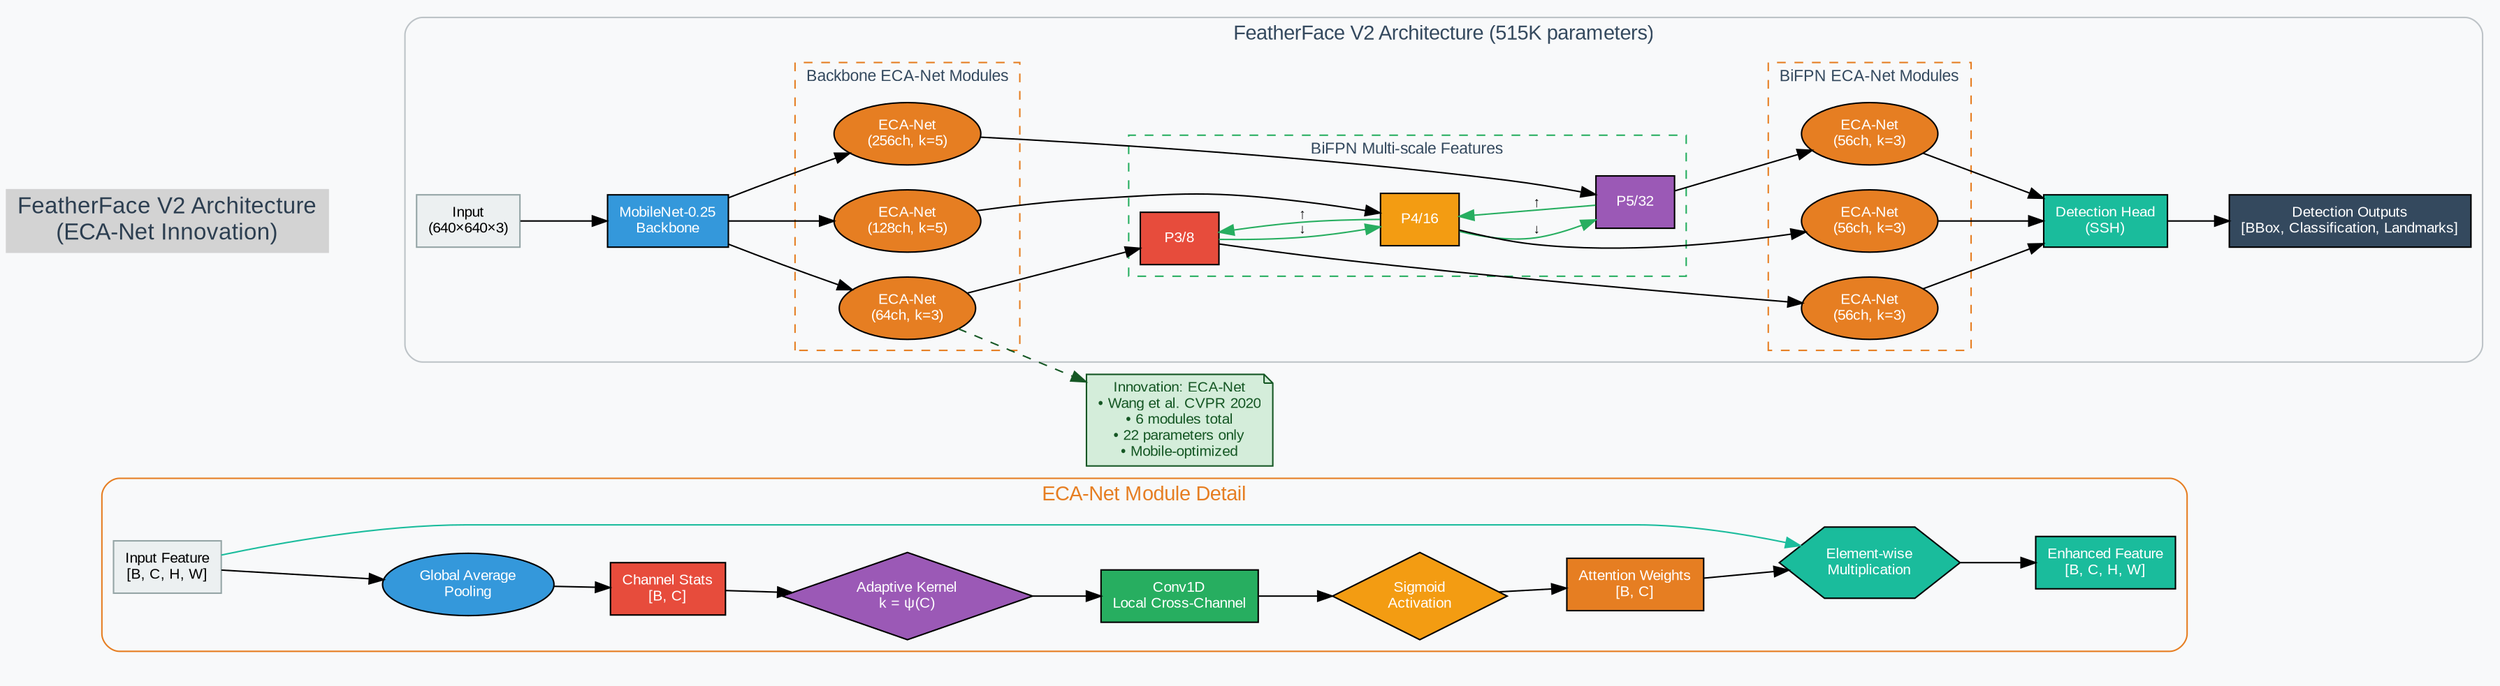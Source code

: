 digraph FeatherFaceV2ECAClean {
    // Global settings - Paysage horizontal
    rankdir=LR
    bgcolor="#f8f9fa"
    fontname="Arial"
    fontsize=12
    
    // Node defaults
    node [fontname="Arial", fontsize=10, shape=box, style=filled]
    edge [fontname="Arial", fontsize=9]
    
    // Title
    title [label="FeatherFace V2 Architecture\n(ECA-Net Innovation)", 
           shape=plaintext, fontsize=16, fontcolor="#2c3e50"]
    
    // (a) FeatherFace V2 ECA-Net Main Architecture
    subgraph cluster_main {
        label="FeatherFace V2 Architecture (515K parameters)"
        fontsize=14
        fontcolor="#34495e"
        color="#bdc3c7"
        style=rounded
        
        // Input
        input [label="Input\n(640×640×3)", fillcolor="#ecf0f1", color="#95a5a6"]
        
        // Backbone
        backbone [label="MobileNet-0.25\nBackbone", fillcolor="#3498db", fontcolor="white"]
        
        // ECA-Net modules on backbone features
        subgraph cluster_backbone_eca {
            label="Backbone ECA-Net Modules"
            fontsize=11
            color="#e67e22"
            style=dashed
            
            eca_bb_0 [label="ECA-Net\n(64ch, k=3)", fillcolor="#e67e22", fontcolor="white", shape=ellipse]
            eca_bb_1 [label="ECA-Net\n(128ch, k=5)", fillcolor="#e67e22", fontcolor="white", shape=ellipse] 
            eca_bb_2 [label="ECA-Net\n(256ch, k=5)", fillcolor="#e67e22", fontcolor="white", shape=ellipse]
        }
        
        // BiFPN Feature Pyramid
        subgraph cluster_fpn {
            label="BiFPN Multi-scale Features"
            fontsize=11
            color="#27ae60"
            style=dashed
            
            p3 [label="P3/8", fillcolor="#e74c3c", fontcolor="white"]
            p4 [label="P4/16", fillcolor="#f39c12", fontcolor="white"] 
            p5 [label="P5/32", fillcolor="#9b59b6", fontcolor="white"]
            
            // BiFPN connections
            p3 -> p4 [label="↓", color="#27ae60"]
            p4 -> p5 [label="↓", color="#27ae60"]
            p5 -> p4 [label="↑", color="#27ae60"]
            p4 -> p3 [label="↑", color="#27ae60"]
        }
        
        // ECA-Net modules on BiFPN features
        subgraph cluster_bifpn_eca {
            label="BiFPN ECA-Net Modules"
            fontsize=11
            color="#e67e22"
            style=dashed
            
            eca_bif_0 [label="ECA-Net\n(56ch, k=3)", fillcolor="#e67e22", fontcolor="white", shape=ellipse]
            eca_bif_1 [label="ECA-Net\n(56ch, k=3)", fillcolor="#e67e22", fontcolor="white", shape=ellipse]
            eca_bif_2 [label="ECA-Net\n(56ch, k=3)", fillcolor="#e67e22", fontcolor="white", shape=ellipse]
        }
        
        // Detection heads
        det_head [label="Detection Head\n(SSH)", fillcolor="#1abc9c", fontcolor="white"]
        
        // Outputs
        outputs [label="Detection Outputs\n[BBox, Classification, Landmarks]", 
                fillcolor="#34495e", fontcolor="white"]
        
        // Main flow - FeatherFace V2 ECA Architecture
        input -> backbone
        backbone -> eca_bb_0
        backbone -> eca_bb_1  
        backbone -> eca_bb_2
        
        eca_bb_0 -> p3
        eca_bb_1 -> p4
        eca_bb_2 -> p5
        
        p3 -> eca_bif_0
        p4 -> eca_bif_1
        p5 -> eca_bif_2
        
        eca_bif_0 -> det_head
        eca_bif_1 -> det_head
        eca_bif_2 -> det_head
        
        det_head -> outputs
    }
    
    // (b) ECA-Net Module Detail
    subgraph cluster_eca_detail {
        label="ECA-Net Module Detail"
        fontsize=14
        fontcolor="#e67e22"
        color="#e67e22"
        style=rounded
        
        // Input feature
        eca_input [label="Input Feature\n[B, C, H, W]", fillcolor="#ecf0f1", color="#95a5a6"]
        
        // Global Average Pooling
        gap [label="Global Average\nPooling", fillcolor="#3498db", fontcolor="white", shape=ellipse]
        gap_output [label="Channel Stats\n[B, C]", fillcolor="#e74c3c", fontcolor="white"]
        
        // Adaptive kernel calculation
        kernel_calc [label="Adaptive Kernel\nk = ψ(C)", 
                    fillcolor="#9b59b6", fontcolor="white", shape=diamond]
        
        // 1D Convolution
        conv1d [label="Conv1D\nLocal Cross-Channel", fillcolor="#27ae60", fontcolor="white"]
        
        // Sigmoid activation
        sigmoid [label="Sigmoid\nActivation", fillcolor="#f39c12", fontcolor="white", shape=diamond]
        
        // Attention weights
        attention_weights [label="Attention Weights\n[B, C]", fillcolor="#e67e22", fontcolor="white"]
        
        // Element-wise multiplication
        multiply [label="Element-wise\nMultiplication", 
                 fillcolor="#1abc9c", fontcolor="white", shape=hexagon]
        
        // Enhanced output
        eca_output [label="Enhanced Feature\n[B, C, H, W]", fillcolor="#1abc9c", fontcolor="white"]
        
        // Flow within ECA-Net
        eca_input -> gap
        gap -> gap_output
        gap_output -> kernel_calc
        kernel_calc -> conv1d
        conv1d -> sigmoid
        sigmoid -> attention_weights
        
        attention_weights -> multiply
        eca_input -> multiply [color="#1abc9c"]
        multiply -> eca_output
    }
    
    // Main connections between subgraphs
    title -> input [style=invis]
    eca_bb_0 -> eca_input [style=invis, constraint=false]
    
    // Scientific validation annotations
    innovation [label="Innovation: ECA-Net\n• Wang et al. CVPR 2020\n• 6 modules total\n• 22 parameters only\n• Mobile-optimized", 
               shape=note, fillcolor="#d4edda", color="#155724", fontcolor="#155724"]
    
    eca_bb_0 -> innovation [style=dashed, color="#155724"]
}